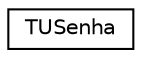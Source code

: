 digraph "Representação gráfica da hiearquia da classe"
{
 // LATEX_PDF_SIZE
  edge [fontname="Helvetica",fontsize="10",labelfontname="Helvetica",labelfontsize="10"];
  node [fontname="Helvetica",fontsize="10",shape=record];
  rankdir="LR";
  Node0 [label="TUSenha",height=0.2,width=0.4,color="black", fillcolor="white", style="filled",URL="$classTUSenha.html",tooltip=" "];
}

